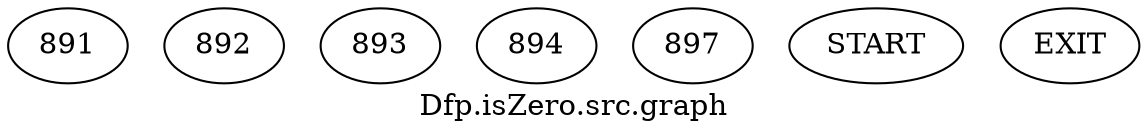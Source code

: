 /* --------------------------------------------------- */
/* Generated by Dr. Garbage Control Flow Graph Factory */
/* http://www.drgarbage.com                            */
/* Version: 4.5.0.201508311741                         */
/* Retrieved on: 2020-01-06 17:33:49.741               */
/* --------------------------------------------------- */
digraph "Dfp.isZero.src.graph" {
 graph [label="Dfp.isZero.src.graph"];
 2 [label="891" ]
 3 [label="892" ]
 4 [label="893" ]
 5 [label="894" ]
 6 [label="897" ]
 7 [label="START" ]
 8 [label="EXIT" ]
 7  2
 2  3
 3  4
 4  5
 2  6
 5  8
 6  8
}

